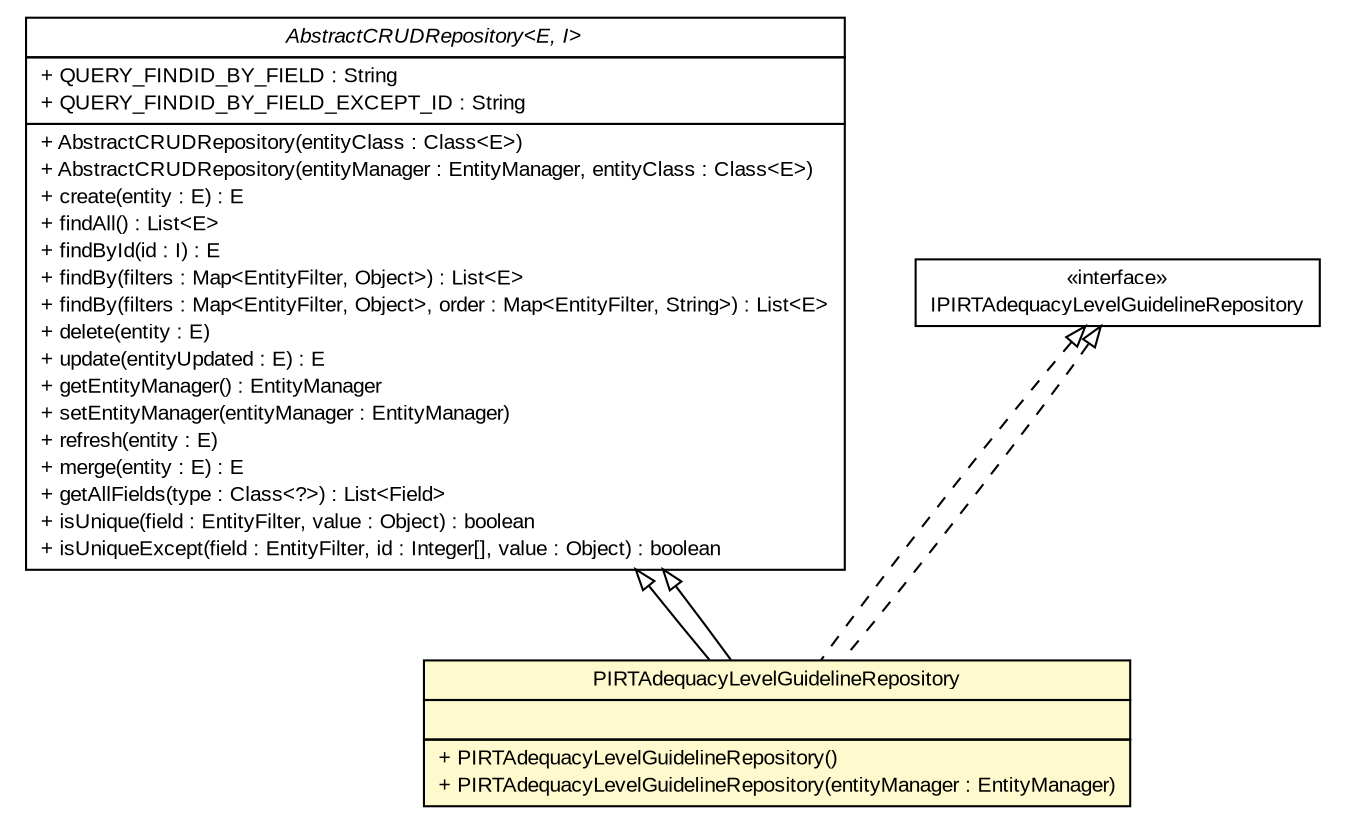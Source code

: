 #!/usr/local/bin/dot
#
# Class diagram 
# Generated by UMLGraph version R5_6-24-gf6e263 (http://www.umlgraph.org/)
#

digraph G {
	edge [fontname="arial",fontsize=10,labelfontname="arial",labelfontsize=10];
	node [fontname="arial",fontsize=10,shape=plaintext];
	nodesep=0.25;
	ranksep=0.5;
	// gov.sandia.cf.dao.AbstractCRUDRepository<E, I>
	c317182 [label=<<table title="gov.sandia.cf.dao.AbstractCRUDRepository" border="0" cellborder="1" cellspacing="0" cellpadding="2" port="p" href="../AbstractCRUDRepository.html">
		<tr><td><table border="0" cellspacing="0" cellpadding="1">
<tr><td align="center" balign="center"><font face="arial italic"> AbstractCRUDRepository&lt;E, I&gt; </font></td></tr>
		</table></td></tr>
		<tr><td><table border="0" cellspacing="0" cellpadding="1">
<tr><td align="left" balign="left"> + QUERY_FINDID_BY_FIELD : String </td></tr>
<tr><td align="left" balign="left"> + QUERY_FINDID_BY_FIELD_EXCEPT_ID : String </td></tr>
		</table></td></tr>
		<tr><td><table border="0" cellspacing="0" cellpadding="1">
<tr><td align="left" balign="left"> + AbstractCRUDRepository(entityClass : Class&lt;E&gt;) </td></tr>
<tr><td align="left" balign="left"> + AbstractCRUDRepository(entityManager : EntityManager, entityClass : Class&lt;E&gt;) </td></tr>
<tr><td align="left" balign="left"> + create(entity : E) : E </td></tr>
<tr><td align="left" balign="left"> + findAll() : List&lt;E&gt; </td></tr>
<tr><td align="left" balign="left"> + findById(id : I) : E </td></tr>
<tr><td align="left" balign="left"> + findBy(filters : Map&lt;EntityFilter, Object&gt;) : List&lt;E&gt; </td></tr>
<tr><td align="left" balign="left"> + findBy(filters : Map&lt;EntityFilter, Object&gt;, order : Map&lt;EntityFilter, String&gt;) : List&lt;E&gt; </td></tr>
<tr><td align="left" balign="left"> + delete(entity : E) </td></tr>
<tr><td align="left" balign="left"> + update(entityUpdated : E) : E </td></tr>
<tr><td align="left" balign="left"> + getEntityManager() : EntityManager </td></tr>
<tr><td align="left" balign="left"> + setEntityManager(entityManager : EntityManager) </td></tr>
<tr><td align="left" balign="left"> + refresh(entity : E) </td></tr>
<tr><td align="left" balign="left"> + merge(entity : E) : E </td></tr>
<tr><td align="left" balign="left"> + getAllFields(type : Class&lt;?&gt;) : List&lt;Field&gt; </td></tr>
<tr><td align="left" balign="left"> + isUnique(field : EntityFilter, value : Object) : boolean </td></tr>
<tr><td align="left" balign="left"> + isUniqueExcept(field : EntityFilter, id : Integer[], value : Object) : boolean </td></tr>
		</table></td></tr>
		</table>>, URL="../AbstractCRUDRepository.html", fontname="arial", fontcolor="black", fontsize=10.0];
	// gov.sandia.cf.dao.impl.PIRTAdequacyLevelGuidelineRepository
	c317242 [label=<<table title="gov.sandia.cf.dao.impl.PIRTAdequacyLevelGuidelineRepository" border="0" cellborder="1" cellspacing="0" cellpadding="2" port="p" bgcolor="lemonChiffon" href="./PIRTAdequacyLevelGuidelineRepository.html">
		<tr><td><table border="0" cellspacing="0" cellpadding="1">
<tr><td align="center" balign="center"> PIRTAdequacyLevelGuidelineRepository </td></tr>
		</table></td></tr>
		<tr><td><table border="0" cellspacing="0" cellpadding="1">
<tr><td align="left" balign="left">  </td></tr>
		</table></td></tr>
		<tr><td><table border="0" cellspacing="0" cellpadding="1">
<tr><td align="left" balign="left"> + PIRTAdequacyLevelGuidelineRepository() </td></tr>
<tr><td align="left" balign="left"> + PIRTAdequacyLevelGuidelineRepository(entityManager : EntityManager) </td></tr>
		</table></td></tr>
		</table>>, URL="./PIRTAdequacyLevelGuidelineRepository.html", fontname="arial", fontcolor="black", fontsize=10.0];
	// gov.sandia.cf.dao.IPIRTAdequacyLevelGuidelineRepository
	c317288 [label=<<table title="gov.sandia.cf.dao.IPIRTAdequacyLevelGuidelineRepository" border="0" cellborder="1" cellspacing="0" cellpadding="2" port="p" href="../IPIRTAdequacyLevelGuidelineRepository.html">
		<tr><td><table border="0" cellspacing="0" cellpadding="1">
<tr><td align="center" balign="center"> &#171;interface&#187; </td></tr>
<tr><td align="center" balign="center"> IPIRTAdequacyLevelGuidelineRepository </td></tr>
		</table></td></tr>
		</table>>, URL="../IPIRTAdequacyLevelGuidelineRepository.html", fontname="arial", fontcolor="black", fontsize=10.0];
	//gov.sandia.cf.dao.impl.PIRTAdequacyLevelGuidelineRepository extends gov.sandia.cf.dao.AbstractCRUDRepository<gov.sandia.cf.model.PIRTAdequacyColumnLevelGuideline, java.lang.Integer>
	c317182:p -> c317242:p [dir=back,arrowtail=empty];
	//gov.sandia.cf.dao.impl.PIRTAdequacyLevelGuidelineRepository implements gov.sandia.cf.dao.IPIRTAdequacyLevelGuidelineRepository
	c317288:p -> c317242:p [dir=back,arrowtail=empty,style=dashed];
	//gov.sandia.cf.dao.impl.PIRTAdequacyLevelGuidelineRepository extends gov.sandia.cf.dao.AbstractCRUDRepository<gov.sandia.cf.model.PIRTAdequacyColumnLevelGuideline, java.lang.Integer>
	c317182:p -> c317242:p [dir=back,arrowtail=empty];
	//gov.sandia.cf.dao.impl.PIRTAdequacyLevelGuidelineRepository implements gov.sandia.cf.dao.IPIRTAdequacyLevelGuidelineRepository
	c317288:p -> c317242:p [dir=back,arrowtail=empty,style=dashed];
}


